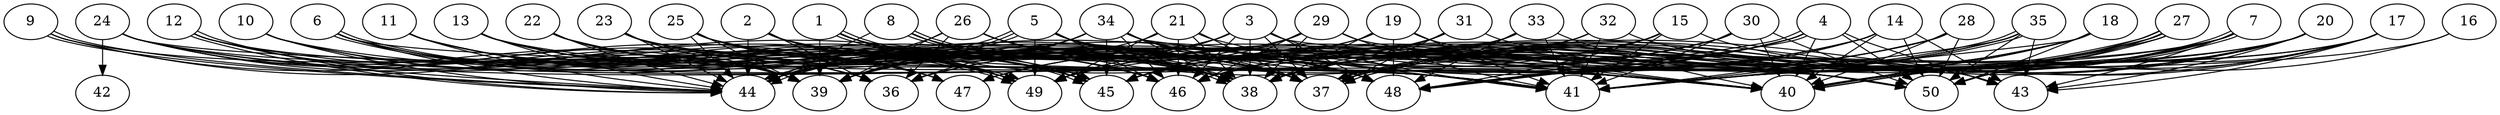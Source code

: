 // DAG automatically generated by daggen at Thu Oct  3 14:07:58 2019
// ./daggen --dot -n 50 --ccr 0.4 --fat 0.9 --regular 0.9 --density 0.9 --mindata 5242880 --maxdata 52428800 
digraph G {
  1 [size="39293440", alpha="0.17", expect_size="15717376"] 
  1 -> 37 [size ="15717376"]
  1 -> 38 [size ="15717376"]
  1 -> 39 [size ="15717376"]
  1 -> 41 [size ="15717376"]
  1 -> 45 [size ="15717376"]
  1 -> 45 [size ="15717376"]
  1 -> 46 [size ="15717376"]
  1 -> 49 [size ="15717376"]
  2 [size="62497280", alpha="0.08", expect_size="24998912"] 
  2 -> 36 [size ="24998912"]
  2 -> 37 [size ="24998912"]
  2 -> 38 [size ="24998912"]
  2 -> 40 [size ="24998912"]
  2 -> 44 [size ="24998912"]
  2 -> 45 [size ="24998912"]
  2 -> 46 [size ="24998912"]
  2 -> 49 [size ="24998912"]
  3 [size="87288320", alpha="0.05", expect_size="34915328"] 
  3 -> 37 [size ="34915328"]
  3 -> 38 [size ="34915328"]
  3 -> 39 [size ="34915328"]
  3 -> 40 [size ="34915328"]
  3 -> 41 [size ="34915328"]
  3 -> 44 [size ="34915328"]
  3 -> 46 [size ="34915328"]
  3 -> 48 [size ="34915328"]
  3 -> 49 [size ="34915328"]
  4 [size="60549120", alpha="0.15", expect_size="24219648"] 
  4 -> 37 [size ="24219648"]
  4 -> 38 [size ="24219648"]
  4 -> 39 [size ="24219648"]
  4 -> 40 [size ="24219648"]
  4 -> 43 [size ="24219648"]
  4 -> 44 [size ="24219648"]
  4 -> 48 [size ="24219648"]
  4 -> 48 [size ="24219648"]
  4 -> 49 [size ="24219648"]
  4 -> 50 [size ="24219648"]
  5 [size="47541760", alpha="0.14", expect_size="19016704"] 
  5 -> 37 [size ="19016704"]
  5 -> 38 [size ="19016704"]
  5 -> 39 [size ="19016704"]
  5 -> 40 [size ="19016704"]
  5 -> 44 [size ="19016704"]
  5 -> 44 [size ="19016704"]
  5 -> 46 [size ="19016704"]
  5 -> 48 [size ="19016704"]
  5 -> 49 [size ="19016704"]
  5 -> 50 [size ="19016704"]
  6 [size="68085760", alpha="0.15", expect_size="27234304"] 
  6 -> 37 [size ="27234304"]
  6 -> 38 [size ="27234304"]
  6 -> 39 [size ="27234304"]
  6 -> 40 [size ="27234304"]
  6 -> 44 [size ="27234304"]
  6 -> 45 [size ="27234304"]
  6 -> 47 [size ="27234304"]
  6 -> 49 [size ="27234304"]
  6 -> 49 [size ="27234304"]
  7 [size="83507200", alpha="0.14", expect_size="33402880"] 
  7 -> 37 [size ="33402880"]
  7 -> 38 [size ="33402880"]
  7 -> 40 [size ="33402880"]
  7 -> 40 [size ="33402880"]
  7 -> 41 [size ="33402880"]
  7 -> 43 [size ="33402880"]
  7 -> 44 [size ="33402880"]
  7 -> 49 [size ="33402880"]
  7 -> 50 [size ="33402880"]
  8 [size="83517440", alpha="0.04", expect_size="33406976"] 
  8 -> 38 [size ="33406976"]
  8 -> 38 [size ="33406976"]
  8 -> 44 [size ="33406976"]
  8 -> 45 [size ="33406976"]
  8 -> 48 [size ="33406976"]
  9 [size="47267840", alpha="0.07", expect_size="18907136"] 
  9 -> 38 [size ="18907136"]
  9 -> 44 [size ="18907136"]
  9 -> 44 [size ="18907136"]
  9 -> 45 [size ="18907136"]
  9 -> 47 [size ="18907136"]
  10 [size="71605760", alpha="0.04", expect_size="28642304"] 
  10 -> 36 [size ="28642304"]
  10 -> 41 [size ="28642304"]
  10 -> 44 [size ="28642304"]
  10 -> 45 [size ="28642304"]
  10 -> 46 [size ="28642304"]
  11 [size="27399680", alpha="0.10", expect_size="10959872"] 
  11 -> 36 [size ="10959872"]
  11 -> 37 [size ="10959872"]
  11 -> 38 [size ="10959872"]
  11 -> 44 [size ="10959872"]
  11 -> 45 [size ="10959872"]
  11 -> 46 [size ="10959872"]
  11 -> 49 [size ="10959872"]
  12 [size="126968320", alpha="0.05", expect_size="50787328"] 
  12 -> 36 [size ="50787328"]
  12 -> 41 [size ="50787328"]
  12 -> 44 [size ="50787328"]
  12 -> 44 [size ="50787328"]
  12 -> 45 [size ="50787328"]
  12 -> 48 [size ="50787328"]
  12 -> 49 [size ="50787328"]
  13 [size="56880640", alpha="0.10", expect_size="22752256"] 
  13 -> 37 [size ="22752256"]
  13 -> 38 [size ="22752256"]
  13 -> 39 [size ="22752256"]
  13 -> 41 [size ="22752256"]
  13 -> 44 [size ="22752256"]
  13 -> 45 [size ="22752256"]
  13 -> 46 [size ="22752256"]
  13 -> 49 [size ="22752256"]
  14 [size="85788160", alpha="0.03", expect_size="34315264"] 
  14 -> 40 [size ="34315264"]
  14 -> 43 [size ="34315264"]
  14 -> 45 [size ="34315264"]
  14 -> 46 [size ="34315264"]
  14 -> 47 [size ="34315264"]
  14 -> 48 [size ="34315264"]
  14 -> 49 [size ="34315264"]
  14 -> 50 [size ="34315264"]
  15 [size="54133760", alpha="0.15", expect_size="21653504"] 
  15 -> 36 [size ="21653504"]
  15 -> 37 [size ="21653504"]
  15 -> 38 [size ="21653504"]
  15 -> 41 [size ="21653504"]
  15 -> 43 [size ="21653504"]
  15 -> 45 [size ="21653504"]
  15 -> 46 [size ="21653504"]
  15 -> 48 [size ="21653504"]
  16 [size="19998720", alpha="0.15", expect_size="7999488"] 
  16 -> 40 [size ="7999488"]
  16 -> 41 [size ="7999488"]
  17 [size="110632960", alpha="0.11", expect_size="44253184"] 
  17 -> 37 [size ="44253184"]
  17 -> 40 [size ="44253184"]
  17 -> 41 [size ="44253184"]
  17 -> 43 [size ="44253184"]
  17 -> 45 [size ="44253184"]
  17 -> 46 [size ="44253184"]
  17 -> 50 [size ="44253184"]
  18 [size="73722880", alpha="0.09", expect_size="29489152"] 
  18 -> 37 [size ="29489152"]
  18 -> 38 [size ="29489152"]
  18 -> 40 [size ="29489152"]
  18 -> 41 [size ="29489152"]
  18 -> 46 [size ="29489152"]
  18 -> 48 [size ="29489152"]
  18 -> 50 [size ="29489152"]
  19 [size="97425920", alpha="0.13", expect_size="38970368"] 
  19 -> 36 [size ="38970368"]
  19 -> 38 [size ="38970368"]
  19 -> 40 [size ="38970368"]
  19 -> 41 [size ="38970368"]
  19 -> 44 [size ="38970368"]
  19 -> 48 [size ="38970368"]
  20 [size="19507200", alpha="0.12", expect_size="7802880"] 
  20 -> 37 [size ="7802880"]
  20 -> 38 [size ="7802880"]
  20 -> 40 [size ="7802880"]
  20 -> 41 [size ="7802880"]
  20 -> 43 [size ="7802880"]
  20 -> 44 [size ="7802880"]
  20 -> 48 [size ="7802880"]
  20 -> 50 [size ="7802880"]
  21 [size="44001280", alpha="0.16", expect_size="17600512"] 
  21 -> 37 [size ="17600512"]
  21 -> 38 [size ="17600512"]
  21 -> 44 [size ="17600512"]
  21 -> 46 [size ="17600512"]
  21 -> 49 [size ="17600512"]
  21 -> 50 [size ="17600512"]
  22 [size="102904320", alpha="0.08", expect_size="41161728"] 
  22 -> 37 [size ="41161728"]
  22 -> 39 [size ="41161728"]
  22 -> 44 [size ="41161728"]
  22 -> 46 [size ="41161728"]
  22 -> 48 [size ="41161728"]
  23 [size="129648640", alpha="0.12", expect_size="51859456"] 
  23 -> 37 [size ="51859456"]
  23 -> 38 [size ="51859456"]
  23 -> 39 [size ="51859456"]
  23 -> 41 [size ="51859456"]
  23 -> 44 [size ="51859456"]
  23 -> 45 [size ="51859456"]
  24 [size="70781440", alpha="0.05", expect_size="28312576"] 
  24 -> 36 [size ="28312576"]
  24 -> 37 [size ="28312576"]
  24 -> 39 [size ="28312576"]
  24 -> 41 [size ="28312576"]
  24 -> 42 [size ="28312576"]
  24 -> 44 [size ="28312576"]
  24 -> 49 [size ="28312576"]
  24 -> 50 [size ="28312576"]
  25 [size="85647360", alpha="0.04", expect_size="34258944"] 
  25 -> 37 [size ="34258944"]
  25 -> 38 [size ="34258944"]
  25 -> 39 [size ="34258944"]
  25 -> 40 [size ="34258944"]
  25 -> 44 [size ="34258944"]
  25 -> 46 [size ="34258944"]
  25 -> 47 [size ="34258944"]
  26 [size="54453760", alpha="0.12", expect_size="21781504"] 
  26 -> 36 [size ="21781504"]
  26 -> 37 [size ="21781504"]
  26 -> 38 [size ="21781504"]
  26 -> 39 [size ="21781504"]
  26 -> 40 [size ="21781504"]
  26 -> 44 [size ="21781504"]
  26 -> 48 [size ="21781504"]
  27 [size="26629120", alpha="0.12", expect_size="10651648"] 
  27 -> 37 [size ="10651648"]
  27 -> 37 [size ="10651648"]
  27 -> 38 [size ="10651648"]
  27 -> 40 [size ="10651648"]
  27 -> 40 [size ="10651648"]
  27 -> 41 [size ="10651648"]
  27 -> 46 [size ="10651648"]
  27 -> 50 [size ="10651648"]
  28 [size="91289600", alpha="0.03", expect_size="36515840"] 
  28 -> 38 [size ="36515840"]
  28 -> 40 [size ="36515840"]
  28 -> 41 [size ="36515840"]
  28 -> 45 [size ="36515840"]
  28 -> 49 [size ="36515840"]
  28 -> 50 [size ="36515840"]
  29 [size="26900480", alpha="0.01", expect_size="10760192"] 
  29 -> 38 [size ="10760192"]
  29 -> 40 [size ="10760192"]
  29 -> 41 [size ="10760192"]
  29 -> 44 [size ="10760192"]
  29 -> 45 [size ="10760192"]
  29 -> 46 [size ="10760192"]
  30 [size="101081600", alpha="0.08", expect_size="40432640"] 
  30 -> 37 [size ="40432640"]
  30 -> 38 [size ="40432640"]
  30 -> 40 [size ="40432640"]
  30 -> 41 [size ="40432640"]
  30 -> 45 [size ="40432640"]
  30 -> 47 [size ="40432640"]
  30 -> 49 [size ="40432640"]
  30 -> 50 [size ="40432640"]
  31 [size="53248000", alpha="0.18", expect_size="21299200"] 
  31 -> 37 [size ="21299200"]
  31 -> 38 [size ="21299200"]
  31 -> 45 [size ="21299200"]
  31 -> 47 [size ="21299200"]
  31 -> 50 [size ="21299200"]
  32 [size="27548160", alpha="0.08", expect_size="11019264"] 
  32 -> 36 [size ="11019264"]
  32 -> 38 [size ="11019264"]
  32 -> 41 [size ="11019264"]
  32 -> 43 [size ="11019264"]
  32 -> 45 [size ="11019264"]
  33 [size="73372160", alpha="0.04", expect_size="29348864"] 
  33 -> 36 [size ="29348864"]
  33 -> 38 [size ="29348864"]
  33 -> 40 [size ="29348864"]
  33 -> 41 [size ="29348864"]
  33 -> 45 [size ="29348864"]
  33 -> 46 [size ="29348864"]
  33 -> 48 [size ="29348864"]
  34 [size="28979200", alpha="0.13", expect_size="11591680"] 
  34 -> 36 [size ="11591680"]
  34 -> 37 [size ="11591680"]
  34 -> 38 [size ="11591680"]
  34 -> 39 [size ="11591680"]
  34 -> 40 [size ="11591680"]
  34 -> 41 [size ="11591680"]
  34 -> 44 [size ="11591680"]
  34 -> 45 [size ="11591680"]
  34 -> 46 [size ="11591680"]
  34 -> 48 [size ="11591680"]
  35 [size="59773440", alpha="0.09", expect_size="23909376"] 
  35 -> 37 [size ="23909376"]
  35 -> 37 [size ="23909376"]
  35 -> 38 [size ="23909376"]
  35 -> 41 [size ="23909376"]
  35 -> 43 [size ="23909376"]
  35 -> 45 [size ="23909376"]
  35 -> 46 [size ="23909376"]
  35 -> 50 [size ="23909376"]
  36 [size="82227200", alpha="0.06", expect_size="32890880"] 
  37 [size="33354240", alpha="0.20", expect_size="13341696"] 
  38 [size="101524480", alpha="0.04", expect_size="40609792"] 
  39 [size="121216000", alpha="0.02", expect_size="48486400"] 
  40 [size="126594560", alpha="0.01", expect_size="50637824"] 
  41 [size="58191360", alpha="0.06", expect_size="23276544"] 
  42 [size="48266240", alpha="0.05", expect_size="19306496"] 
  43 [size="92718080", alpha="0.05", expect_size="37087232"] 
  44 [size="117355520", alpha="0.14", expect_size="46942208"] 
  45 [size="76894720", alpha="0.16", expect_size="30757888"] 
  46 [size="130332160", alpha="0.04", expect_size="52132864"] 
  47 [size="48629760", alpha="0.15", expect_size="19451904"] 
  48 [size="47278080", alpha="0.19", expect_size="18911232"] 
  49 [size="68928000", alpha="0.06", expect_size="27571200"] 
  50 [size="79936000", alpha="0.07", expect_size="31974400"] 
}
